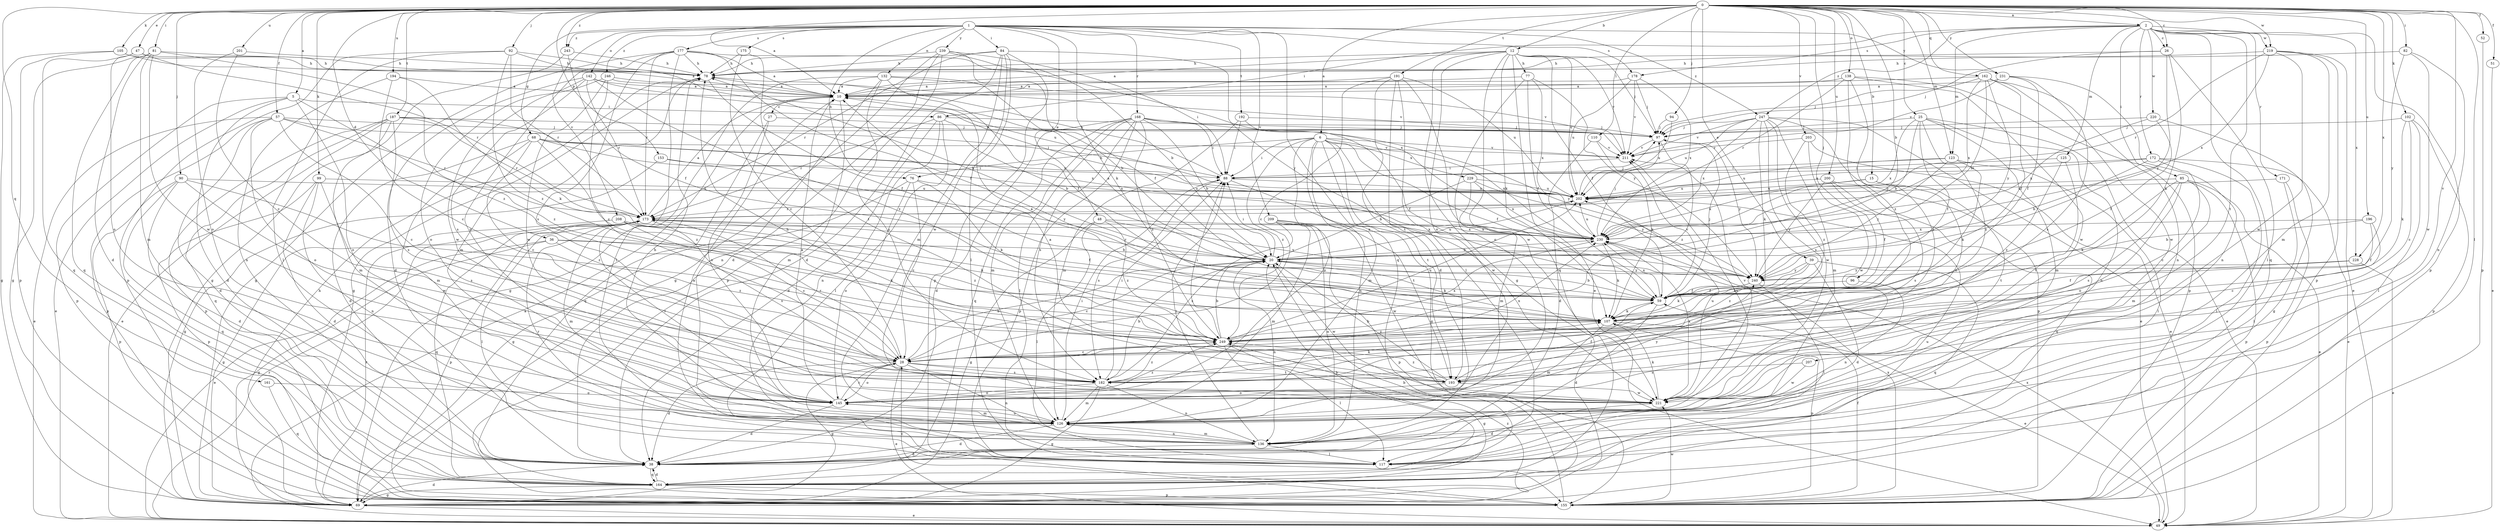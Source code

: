 strict digraph  {
0;
1;
2;
5;
6;
10;
12;
15;
20;
25;
26;
27;
28;
36;
38;
39;
47;
48;
49;
51;
52;
57;
59;
68;
69;
76;
77;
78;
81;
82;
84;
85;
86;
88;
90;
92;
94;
96;
97;
99;
102;
105;
107;
110;
117;
123;
125;
126;
132;
136;
138;
142;
145;
153;
155;
161;
162;
164;
168;
171;
172;
173;
175;
177;
178;
182;
187;
191;
192;
193;
194;
196;
200;
201;
202;
203;
207;
208;
209;
211;
219;
220;
221;
228;
229;
230;
231;
239;
240;
243;
246;
247;
249;
0 -> 2  [label=a];
0 -> 5  [label=a];
0 -> 6  [label=a];
0 -> 10  [label=a];
0 -> 12  [label=b];
0 -> 15  [label=b];
0 -> 20  [label=b];
0 -> 25  [label=c];
0 -> 26  [label=c];
0 -> 36  [label=d];
0 -> 39  [label=e];
0 -> 47  [label=e];
0 -> 51  [label=f];
0 -> 52  [label=f];
0 -> 57  [label=f];
0 -> 81  [label=i];
0 -> 82  [label=i];
0 -> 90  [label=j];
0 -> 92  [label=j];
0 -> 94  [label=j];
0 -> 96  [label=j];
0 -> 99  [label=k];
0 -> 102  [label=k];
0 -> 105  [label=k];
0 -> 110  [label=l];
0 -> 117  [label=l];
0 -> 123  [label=m];
0 -> 138  [label=o];
0 -> 153  [label=p];
0 -> 161  [label=q];
0 -> 162  [label=q];
0 -> 187  [label=t];
0 -> 191  [label=t];
0 -> 194  [label=u];
0 -> 196  [label=u];
0 -> 200  [label=u];
0 -> 201  [label=u];
0 -> 203  [label=v];
0 -> 207  [label=v];
0 -> 219  [label=w];
0 -> 228  [label=x];
0 -> 231  [label=y];
0 -> 243  [label=z];
1 -> 48  [label=e];
1 -> 68  [label=g];
1 -> 76  [label=h];
1 -> 84  [label=i];
1 -> 107  [label=k];
1 -> 132  [label=n];
1 -> 142  [label=o];
1 -> 164  [label=q];
1 -> 168  [label=r];
1 -> 175  [label=s];
1 -> 177  [label=s];
1 -> 178  [label=s];
1 -> 192  [label=t];
1 -> 208  [label=v];
1 -> 209  [label=v];
1 -> 231  [label=y];
1 -> 239  [label=y];
1 -> 243  [label=z];
1 -> 246  [label=z];
1 -> 247  [label=z];
2 -> 26  [label=c];
2 -> 85  [label=i];
2 -> 86  [label=i];
2 -> 123  [label=m];
2 -> 125  [label=m];
2 -> 155  [label=p];
2 -> 164  [label=q];
2 -> 171  [label=r];
2 -> 172  [label=r];
2 -> 178  [label=s];
2 -> 193  [label=t];
2 -> 219  [label=w];
2 -> 220  [label=w];
2 -> 228  [label=x];
2 -> 247  [label=z];
5 -> 38  [label=d];
5 -> 49  [label=e];
5 -> 86  [label=i];
5 -> 145  [label=o];
5 -> 155  [label=p];
5 -> 249  [label=z];
6 -> 59  [label=f];
6 -> 69  [label=g];
6 -> 76  [label=h];
6 -> 88  [label=i];
6 -> 126  [label=m];
6 -> 136  [label=n];
6 -> 145  [label=o];
6 -> 193  [label=t];
6 -> 211  [label=v];
6 -> 221  [label=w];
6 -> 229  [label=x];
6 -> 230  [label=x];
6 -> 249  [label=z];
10 -> 27  [label=c];
10 -> 126  [label=m];
12 -> 10  [label=a];
12 -> 49  [label=e];
12 -> 59  [label=f];
12 -> 69  [label=g];
12 -> 77  [label=h];
12 -> 78  [label=h];
12 -> 97  [label=j];
12 -> 107  [label=k];
12 -> 145  [label=o];
12 -> 164  [label=q];
12 -> 202  [label=u];
12 -> 211  [label=v];
15 -> 28  [label=c];
15 -> 193  [label=t];
15 -> 202  [label=u];
15 -> 230  [label=x];
20 -> 10  [label=a];
20 -> 28  [label=c];
20 -> 78  [label=h];
20 -> 88  [label=i];
20 -> 107  [label=k];
20 -> 136  [label=n];
20 -> 173  [label=r];
20 -> 202  [label=u];
20 -> 221  [label=w];
20 -> 240  [label=y];
25 -> 20  [label=b];
25 -> 49  [label=e];
25 -> 59  [label=f];
25 -> 97  [label=j];
25 -> 126  [label=m];
25 -> 136  [label=n];
25 -> 230  [label=x];
25 -> 249  [label=z];
26 -> 78  [label=h];
26 -> 97  [label=j];
26 -> 107  [label=k];
26 -> 117  [label=l];
26 -> 240  [label=y];
27 -> 97  [label=j];
27 -> 145  [label=o];
27 -> 164  [label=q];
28 -> 20  [label=b];
28 -> 38  [label=d];
28 -> 49  [label=e];
28 -> 69  [label=g];
28 -> 136  [label=n];
28 -> 145  [label=o];
28 -> 173  [label=r];
28 -> 182  [label=s];
28 -> 193  [label=t];
28 -> 230  [label=x];
36 -> 20  [label=b];
36 -> 49  [label=e];
36 -> 69  [label=g];
36 -> 107  [label=k];
36 -> 249  [label=z];
38 -> 164  [label=q];
39 -> 38  [label=d];
39 -> 107  [label=k];
39 -> 164  [label=q];
39 -> 240  [label=y];
39 -> 249  [label=z];
47 -> 78  [label=h];
47 -> 145  [label=o];
47 -> 164  [label=q];
47 -> 173  [label=r];
48 -> 69  [label=g];
48 -> 117  [label=l];
48 -> 230  [label=x];
48 -> 240  [label=y];
48 -> 249  [label=z];
49 -> 10  [label=a];
49 -> 173  [label=r];
49 -> 230  [label=x];
51 -> 49  [label=e];
52 -> 155  [label=p];
57 -> 28  [label=c];
57 -> 38  [label=d];
57 -> 49  [label=e];
57 -> 88  [label=i];
57 -> 97  [label=j];
57 -> 145  [label=o];
57 -> 155  [label=p];
57 -> 173  [label=r];
59 -> 20  [label=b];
59 -> 38  [label=d];
59 -> 97  [label=j];
59 -> 107  [label=k];
59 -> 211  [label=v];
59 -> 230  [label=x];
68 -> 28  [label=c];
68 -> 38  [label=d];
68 -> 126  [label=m];
68 -> 202  [label=u];
68 -> 211  [label=v];
68 -> 230  [label=x];
68 -> 249  [label=z];
69 -> 38  [label=d];
69 -> 49  [label=e];
69 -> 78  [label=h];
69 -> 173  [label=r];
69 -> 249  [label=z];
76 -> 28  [label=c];
76 -> 69  [label=g];
76 -> 107  [label=k];
76 -> 145  [label=o];
76 -> 202  [label=u];
77 -> 10  [label=a];
77 -> 59  [label=f];
77 -> 145  [label=o];
77 -> 230  [label=x];
77 -> 240  [label=y];
78 -> 10  [label=a];
78 -> 59  [label=f];
78 -> 69  [label=g];
78 -> 126  [label=m];
81 -> 38  [label=d];
81 -> 69  [label=g];
81 -> 78  [label=h];
81 -> 126  [label=m];
81 -> 164  [label=q];
81 -> 221  [label=w];
81 -> 249  [label=z];
82 -> 78  [label=h];
82 -> 136  [label=n];
82 -> 221  [label=w];
82 -> 240  [label=y];
84 -> 38  [label=d];
84 -> 78  [label=h];
84 -> 117  [label=l];
84 -> 126  [label=m];
84 -> 155  [label=p];
84 -> 173  [label=r];
84 -> 221  [label=w];
84 -> 240  [label=y];
85 -> 49  [label=e];
85 -> 107  [label=k];
85 -> 126  [label=m];
85 -> 145  [label=o];
85 -> 155  [label=p];
85 -> 182  [label=s];
85 -> 202  [label=u];
86 -> 20  [label=b];
86 -> 38  [label=d];
86 -> 97  [label=j];
86 -> 117  [label=l];
86 -> 136  [label=n];
86 -> 173  [label=r];
88 -> 78  [label=h];
88 -> 182  [label=s];
88 -> 193  [label=t];
88 -> 202  [label=u];
90 -> 38  [label=d];
90 -> 155  [label=p];
90 -> 164  [label=q];
90 -> 202  [label=u];
90 -> 221  [label=w];
90 -> 249  [label=z];
92 -> 78  [label=h];
92 -> 117  [label=l];
92 -> 155  [label=p];
92 -> 173  [label=r];
92 -> 202  [label=u];
92 -> 249  [label=z];
94 -> 97  [label=j];
94 -> 202  [label=u];
96 -> 59  [label=f];
96 -> 136  [label=n];
97 -> 211  [label=v];
97 -> 240  [label=y];
97 -> 249  [label=z];
99 -> 38  [label=d];
99 -> 136  [label=n];
99 -> 155  [label=p];
99 -> 182  [label=s];
99 -> 202  [label=u];
102 -> 28  [label=c];
102 -> 97  [label=j];
102 -> 107  [label=k];
102 -> 117  [label=l];
102 -> 155  [label=p];
105 -> 10  [label=a];
105 -> 69  [label=g];
105 -> 78  [label=h];
105 -> 155  [label=p];
107 -> 10  [label=a];
107 -> 49  [label=e];
107 -> 126  [label=m];
107 -> 155  [label=p];
107 -> 249  [label=z];
110 -> 38  [label=d];
110 -> 107  [label=k];
110 -> 211  [label=v];
117 -> 10  [label=a];
123 -> 88  [label=i];
123 -> 107  [label=k];
123 -> 117  [label=l];
123 -> 202  [label=u];
123 -> 240  [label=y];
125 -> 88  [label=i];
125 -> 193  [label=t];
125 -> 249  [label=z];
126 -> 38  [label=d];
126 -> 78  [label=h];
126 -> 88  [label=i];
126 -> 136  [label=n];
126 -> 145  [label=o];
126 -> 211  [label=v];
132 -> 10  [label=a];
132 -> 20  [label=b];
132 -> 59  [label=f];
132 -> 69  [label=g];
132 -> 136  [label=n];
132 -> 182  [label=s];
132 -> 211  [label=v];
136 -> 38  [label=d];
136 -> 88  [label=i];
136 -> 117  [label=l];
136 -> 126  [label=m];
136 -> 173  [label=r];
138 -> 10  [label=a];
138 -> 155  [label=p];
138 -> 173  [label=r];
138 -> 193  [label=t];
138 -> 221  [label=w];
138 -> 249  [label=z];
142 -> 10  [label=a];
142 -> 38  [label=d];
142 -> 173  [label=r];
142 -> 182  [label=s];
142 -> 202  [label=u];
142 -> 221  [label=w];
142 -> 249  [label=z];
145 -> 10  [label=a];
145 -> 28  [label=c];
145 -> 38  [label=d];
145 -> 126  [label=m];
145 -> 173  [label=r];
145 -> 240  [label=y];
145 -> 249  [label=z];
153 -> 69  [label=g];
153 -> 88  [label=i];
153 -> 240  [label=y];
155 -> 20  [label=b];
155 -> 28  [label=c];
155 -> 59  [label=f];
155 -> 221  [label=w];
155 -> 230  [label=x];
161 -> 145  [label=o];
161 -> 164  [label=q];
162 -> 10  [label=a];
162 -> 20  [label=b];
162 -> 59  [label=f];
162 -> 97  [label=j];
162 -> 136  [label=n];
162 -> 221  [label=w];
162 -> 230  [label=x];
162 -> 240  [label=y];
164 -> 20  [label=b];
164 -> 38  [label=d];
164 -> 69  [label=g];
164 -> 155  [label=p];
164 -> 202  [label=u];
168 -> 20  [label=b];
168 -> 38  [label=d];
168 -> 88  [label=i];
168 -> 97  [label=j];
168 -> 117  [label=l];
168 -> 126  [label=m];
168 -> 155  [label=p];
168 -> 164  [label=q];
168 -> 182  [label=s];
168 -> 240  [label=y];
168 -> 249  [label=z];
171 -> 117  [label=l];
171 -> 155  [label=p];
171 -> 202  [label=u];
172 -> 20  [label=b];
172 -> 28  [label=c];
172 -> 49  [label=e];
172 -> 88  [label=i];
172 -> 117  [label=l];
172 -> 202  [label=u];
173 -> 10  [label=a];
173 -> 59  [label=f];
173 -> 117  [label=l];
173 -> 126  [label=m];
173 -> 155  [label=p];
173 -> 164  [label=q];
173 -> 182  [label=s];
173 -> 230  [label=x];
175 -> 28  [label=c];
175 -> 78  [label=h];
175 -> 193  [label=t];
177 -> 10  [label=a];
177 -> 59  [label=f];
177 -> 69  [label=g];
177 -> 78  [label=h];
177 -> 117  [label=l];
177 -> 145  [label=o];
177 -> 173  [label=r];
177 -> 182  [label=s];
177 -> 230  [label=x];
178 -> 10  [label=a];
178 -> 97  [label=j];
178 -> 202  [label=u];
178 -> 211  [label=v];
178 -> 230  [label=x];
182 -> 20  [label=b];
182 -> 69  [label=g];
182 -> 88  [label=i];
182 -> 107  [label=k];
182 -> 126  [label=m];
182 -> 136  [label=n];
182 -> 145  [label=o];
182 -> 249  [label=z];
187 -> 49  [label=e];
187 -> 97  [label=j];
187 -> 126  [label=m];
187 -> 155  [label=p];
187 -> 164  [label=q];
187 -> 173  [label=r];
187 -> 182  [label=s];
187 -> 230  [label=x];
191 -> 10  [label=a];
191 -> 28  [label=c];
191 -> 38  [label=d];
191 -> 117  [label=l];
191 -> 193  [label=t];
191 -> 202  [label=u];
191 -> 221  [label=w];
192 -> 59  [label=f];
192 -> 88  [label=i];
192 -> 97  [label=j];
192 -> 126  [label=m];
193 -> 10  [label=a];
193 -> 20  [label=b];
193 -> 59  [label=f];
193 -> 78  [label=h];
193 -> 145  [label=o];
193 -> 221  [label=w];
193 -> 249  [label=z];
194 -> 10  [label=a];
194 -> 28  [label=c];
194 -> 107  [label=k];
194 -> 136  [label=n];
196 -> 20  [label=b];
196 -> 28  [label=c];
196 -> 59  [label=f];
196 -> 230  [label=x];
200 -> 59  [label=f];
200 -> 164  [label=q];
200 -> 182  [label=s];
200 -> 202  [label=u];
200 -> 240  [label=y];
201 -> 28  [label=c];
201 -> 78  [label=h];
201 -> 145  [label=o];
202 -> 97  [label=j];
202 -> 173  [label=r];
203 -> 49  [label=e];
203 -> 211  [label=v];
203 -> 221  [label=w];
203 -> 249  [label=z];
207 -> 182  [label=s];
207 -> 221  [label=w];
208 -> 28  [label=c];
208 -> 69  [label=g];
208 -> 107  [label=k];
208 -> 230  [label=x];
208 -> 249  [label=z];
209 -> 126  [label=m];
209 -> 136  [label=n];
209 -> 155  [label=p];
209 -> 182  [label=s];
209 -> 221  [label=w];
209 -> 230  [label=x];
211 -> 88  [label=i];
219 -> 49  [label=e];
219 -> 78  [label=h];
219 -> 126  [label=m];
219 -> 155  [label=p];
219 -> 173  [label=r];
219 -> 221  [label=w];
219 -> 230  [label=x];
220 -> 59  [label=f];
220 -> 69  [label=g];
220 -> 97  [label=j];
220 -> 230  [label=x];
221 -> 38  [label=d];
221 -> 107  [label=k];
221 -> 202  [label=u];
221 -> 211  [label=v];
221 -> 230  [label=x];
228 -> 49  [label=e];
228 -> 59  [label=f];
228 -> 240  [label=y];
229 -> 20  [label=b];
229 -> 126  [label=m];
229 -> 202  [label=u];
229 -> 230  [label=x];
229 -> 240  [label=y];
230 -> 20  [label=b];
230 -> 97  [label=j];
230 -> 107  [label=k];
230 -> 202  [label=u];
231 -> 10  [label=a];
231 -> 59  [label=f];
231 -> 136  [label=n];
231 -> 182  [label=s];
231 -> 211  [label=v];
239 -> 20  [label=b];
239 -> 38  [label=d];
239 -> 59  [label=f];
239 -> 69  [label=g];
239 -> 78  [label=h];
239 -> 88  [label=i];
239 -> 155  [label=p];
240 -> 59  [label=f];
240 -> 107  [label=k];
240 -> 117  [label=l];
243 -> 59  [label=f];
243 -> 69  [label=g];
243 -> 78  [label=h];
246 -> 10  [label=a];
246 -> 28  [label=c];
246 -> 145  [label=o];
246 -> 211  [label=v];
246 -> 221  [label=w];
247 -> 49  [label=e];
247 -> 97  [label=j];
247 -> 107  [label=k];
247 -> 126  [label=m];
247 -> 155  [label=p];
247 -> 182  [label=s];
247 -> 202  [label=u];
247 -> 211  [label=v];
247 -> 221  [label=w];
247 -> 230  [label=x];
249 -> 20  [label=b];
249 -> 28  [label=c];
249 -> 69  [label=g];
249 -> 88  [label=i];
249 -> 117  [label=l];
249 -> 202  [label=u];
249 -> 230  [label=x];
}
